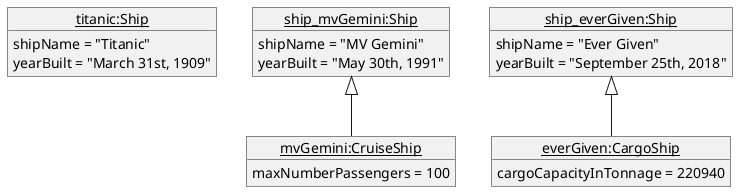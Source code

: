 @startuml
object "<u>titanic:Ship</u>" as ts {
    shipName = "Titanic"
    yearBuilt = "March 31st, 1909"
}

object "<u>ship_mvGemini:Ship</u>" as smg {
    shipName = "MV Gemini"
    yearBuilt = "May 30th, 1991"
}

object "<u>mvGemini:CruiseShip</u>" as mg {
    maxNumberPassengers = 100
}

object "<u>ship_everGiven:Ship</u>" as seg {
    shipName = "Ever Given"
    yearBuilt = "September 25th, 2018"
}

object "<u>everGiven:CargoShip</u>" as eg {
    cargoCapacityInTonnage = 220940
}

smg <|-- mg
seg <|-- eg
@enduml

